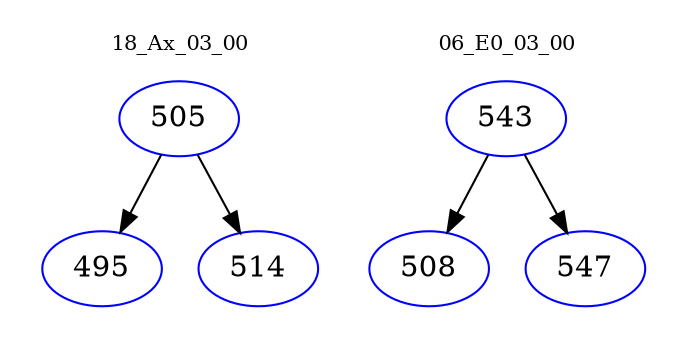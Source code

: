 digraph{
subgraph cluster_0 {
color = white
label = "18_Ax_03_00";
fontsize=10;
T0_505 [label="505", color="blue"]
T0_505 -> T0_495 [color="black"]
T0_495 [label="495", color="blue"]
T0_505 -> T0_514 [color="black"]
T0_514 [label="514", color="blue"]
}
subgraph cluster_1 {
color = white
label = "06_E0_03_00";
fontsize=10;
T1_543 [label="543", color="blue"]
T1_543 -> T1_508 [color="black"]
T1_508 [label="508", color="blue"]
T1_543 -> T1_547 [color="black"]
T1_547 [label="547", color="blue"]
}
}
